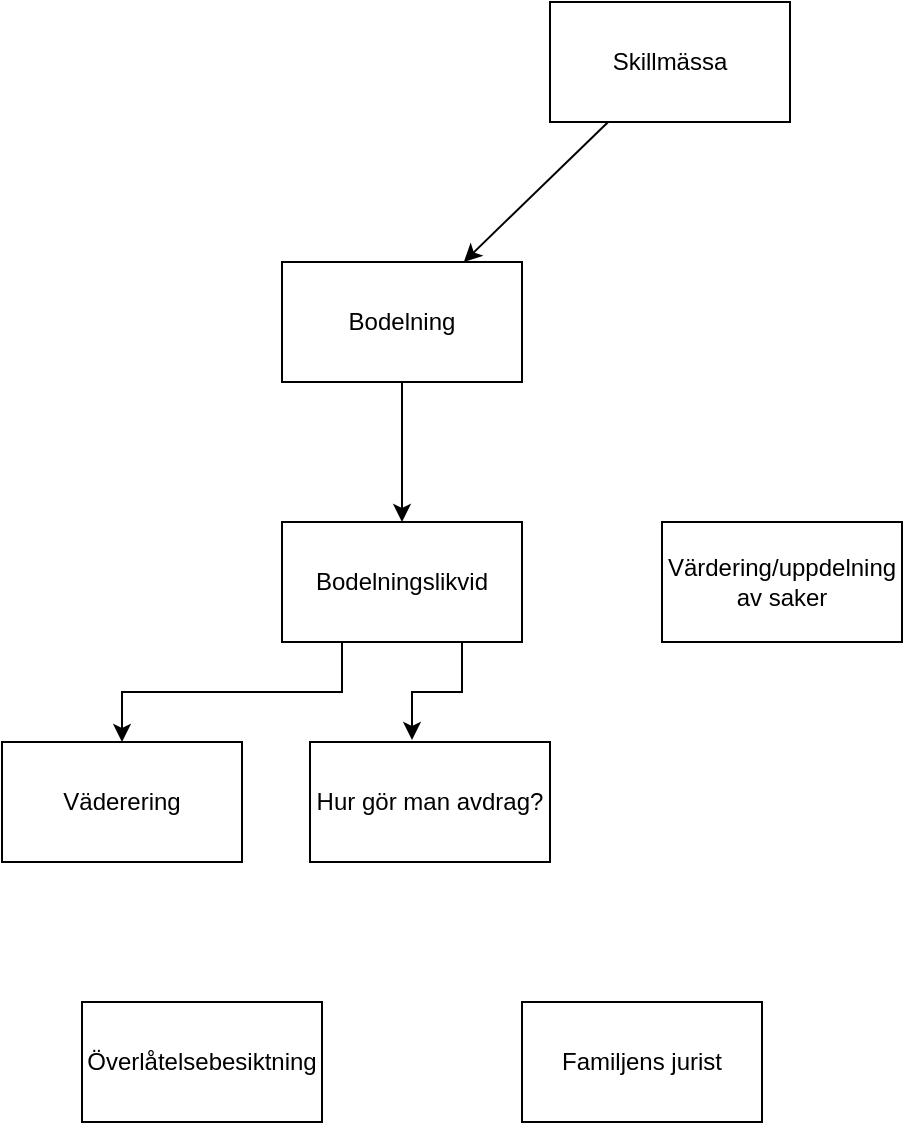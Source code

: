 <mxfile version="20.1.1" type="github">
  <diagram id="D6cnaOc5WCBr1gk6dB1F" name="Page-1">
    <mxGraphModel dx="1422" dy="762" grid="1" gridSize="10" guides="1" tooltips="1" connect="1" arrows="1" fold="1" page="1" pageScale="1" pageWidth="827" pageHeight="1169" math="0" shadow="0">
      <root>
        <mxCell id="0" />
        <mxCell id="1" parent="0" />
        <mxCell id="4qMdnJ5i7SVLYjdUpiAE-1" value="Skillmässa" style="rounded=0;whiteSpace=wrap;html=1;" vertex="1" parent="1">
          <mxGeometry x="294" y="110" width="120" height="60" as="geometry" />
        </mxCell>
        <mxCell id="4qMdnJ5i7SVLYjdUpiAE-2" value="Bodelning" style="rounded=0;whiteSpace=wrap;html=1;" vertex="1" parent="1">
          <mxGeometry x="160" y="240" width="120" height="60" as="geometry" />
        </mxCell>
        <mxCell id="4qMdnJ5i7SVLYjdUpiAE-3" value="" style="endArrow=classic;html=1;rounded=0;" edge="1" parent="1" source="4qMdnJ5i7SVLYjdUpiAE-1" target="4qMdnJ5i7SVLYjdUpiAE-2">
          <mxGeometry width="50" height="50" relative="1" as="geometry">
            <mxPoint x="390" y="420" as="sourcePoint" />
            <mxPoint x="440" y="370" as="targetPoint" />
          </mxGeometry>
        </mxCell>
        <mxCell id="4qMdnJ5i7SVLYjdUpiAE-9" style="edgeStyle=orthogonalEdgeStyle;rounded=0;orthogonalLoop=1;jettySize=auto;html=1;exitX=0.25;exitY=1;exitDx=0;exitDy=0;" edge="1" parent="1" source="4qMdnJ5i7SVLYjdUpiAE-4" target="4qMdnJ5i7SVLYjdUpiAE-5">
          <mxGeometry relative="1" as="geometry" />
        </mxCell>
        <mxCell id="4qMdnJ5i7SVLYjdUpiAE-10" style="edgeStyle=orthogonalEdgeStyle;rounded=0;orthogonalLoop=1;jettySize=auto;html=1;exitX=0.75;exitY=1;exitDx=0;exitDy=0;entryX=0.425;entryY=-0.017;entryDx=0;entryDy=0;entryPerimeter=0;" edge="1" parent="1" source="4qMdnJ5i7SVLYjdUpiAE-4" target="4qMdnJ5i7SVLYjdUpiAE-7">
          <mxGeometry relative="1" as="geometry" />
        </mxCell>
        <mxCell id="4qMdnJ5i7SVLYjdUpiAE-4" value="Bodelningslikvid" style="rounded=0;whiteSpace=wrap;html=1;" vertex="1" parent="1">
          <mxGeometry x="160" y="370" width="120" height="60" as="geometry" />
        </mxCell>
        <mxCell id="4qMdnJ5i7SVLYjdUpiAE-5" value="Väderering" style="rounded=0;whiteSpace=wrap;html=1;" vertex="1" parent="1">
          <mxGeometry x="20" y="480" width="120" height="60" as="geometry" />
        </mxCell>
        <mxCell id="4qMdnJ5i7SVLYjdUpiAE-7" value="Hur gör man avdrag?" style="rounded=0;whiteSpace=wrap;html=1;" vertex="1" parent="1">
          <mxGeometry x="174" y="480" width="120" height="60" as="geometry" />
        </mxCell>
        <mxCell id="4qMdnJ5i7SVLYjdUpiAE-8" value="" style="endArrow=classic;html=1;rounded=0;" edge="1" parent="1" source="4qMdnJ5i7SVLYjdUpiAE-2" target="4qMdnJ5i7SVLYjdUpiAE-4">
          <mxGeometry width="50" height="50" relative="1" as="geometry">
            <mxPoint x="390" y="420" as="sourcePoint" />
            <mxPoint x="440" y="370" as="targetPoint" />
          </mxGeometry>
        </mxCell>
        <mxCell id="4qMdnJ5i7SVLYjdUpiAE-11" value="Familjens jurist" style="rounded=0;whiteSpace=wrap;html=1;" vertex="1" parent="1">
          <mxGeometry x="280" y="610" width="120" height="60" as="geometry" />
        </mxCell>
        <mxCell id="4qMdnJ5i7SVLYjdUpiAE-12" value="Överlåtelsebesiktning" style="rounded=0;whiteSpace=wrap;html=1;" vertex="1" parent="1">
          <mxGeometry x="60" y="610" width="120" height="60" as="geometry" />
        </mxCell>
        <mxCell id="4qMdnJ5i7SVLYjdUpiAE-13" value="Värdering/uppdelning av saker" style="rounded=0;whiteSpace=wrap;html=1;" vertex="1" parent="1">
          <mxGeometry x="350" y="370" width="120" height="60" as="geometry" />
        </mxCell>
      </root>
    </mxGraphModel>
  </diagram>
</mxfile>
